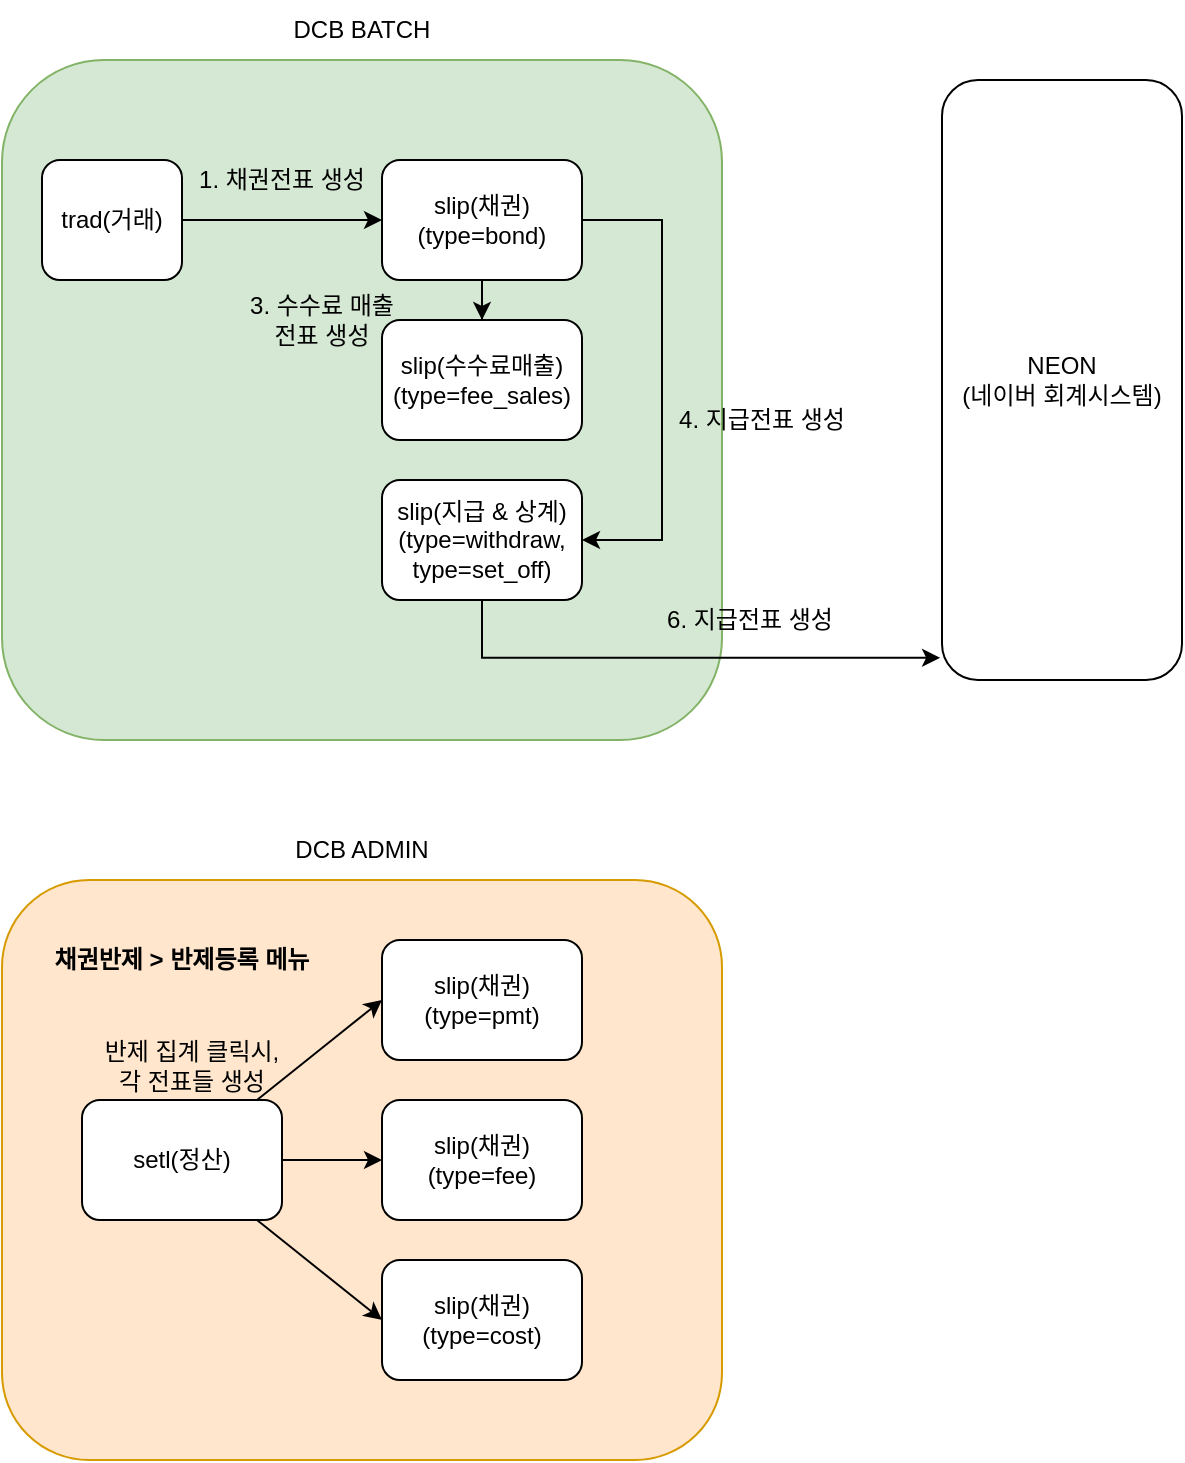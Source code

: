 <mxfile version="20.7.4" type="github">
  <diagram id="rQKMFvDN-5XR97tvGXt8" name="페이지-1">
    <mxGraphModel dx="1148" dy="648" grid="1" gridSize="10" guides="1" tooltips="1" connect="1" arrows="1" fold="1" page="1" pageScale="1" pageWidth="827" pageHeight="1169" math="0" shadow="0">
      <root>
        <mxCell id="0" />
        <mxCell id="1" parent="0" />
        <mxCell id="G-DJe9Chft_Y5kZSpjOI-29" value="" style="rounded=1;whiteSpace=wrap;html=1;fillColor=#d5e8d4;strokeColor=#82b366;" vertex="1" parent="1">
          <mxGeometry x="40" y="70" width="360" height="340" as="geometry" />
        </mxCell>
        <mxCell id="G-DJe9Chft_Y5kZSpjOI-22" style="edgeStyle=none;rounded=0;orthogonalLoop=1;jettySize=auto;html=1;entryX=0;entryY=0.5;entryDx=0;entryDy=0;" edge="1" parent="1" source="G-DJe9Chft_Y5kZSpjOI-18" target="G-DJe9Chft_Y5kZSpjOI-19">
          <mxGeometry relative="1" as="geometry" />
        </mxCell>
        <mxCell id="G-DJe9Chft_Y5kZSpjOI-18" value="trad(거래)" style="rounded=1;whiteSpace=wrap;html=1;" vertex="1" parent="1">
          <mxGeometry x="60" y="120" width="70" height="60" as="geometry" />
        </mxCell>
        <mxCell id="G-DJe9Chft_Y5kZSpjOI-28" style="edgeStyle=orthogonalEdgeStyle;rounded=0;orthogonalLoop=1;jettySize=auto;html=1;entryX=1;entryY=0.5;entryDx=0;entryDy=0;" edge="1" parent="1" source="G-DJe9Chft_Y5kZSpjOI-19" target="G-DJe9Chft_Y5kZSpjOI-21">
          <mxGeometry relative="1" as="geometry">
            <Array as="points">
              <mxPoint x="370" y="150" />
              <mxPoint x="370" y="310" />
            </Array>
          </mxGeometry>
        </mxCell>
        <mxCell id="G-DJe9Chft_Y5kZSpjOI-38" style="edgeStyle=orthogonalEdgeStyle;rounded=0;orthogonalLoop=1;jettySize=auto;html=1;" edge="1" parent="1" source="G-DJe9Chft_Y5kZSpjOI-19" target="G-DJe9Chft_Y5kZSpjOI-20">
          <mxGeometry relative="1" as="geometry" />
        </mxCell>
        <mxCell id="G-DJe9Chft_Y5kZSpjOI-19" value="slip(채권)&lt;br&gt;(type=bond)" style="rounded=1;whiteSpace=wrap;html=1;" vertex="1" parent="1">
          <mxGeometry x="230" y="120" width="100" height="60" as="geometry" />
        </mxCell>
        <mxCell id="G-DJe9Chft_Y5kZSpjOI-20" value="slip(수수료매출)&lt;br&gt;(type=fee_sales)" style="rounded=1;whiteSpace=wrap;html=1;" vertex="1" parent="1">
          <mxGeometry x="230" y="200" width="100" height="60" as="geometry" />
        </mxCell>
        <mxCell id="G-DJe9Chft_Y5kZSpjOI-32" style="edgeStyle=orthogonalEdgeStyle;rounded=0;orthogonalLoop=1;jettySize=auto;html=1;entryX=-0.008;entryY=0.963;entryDx=0;entryDy=0;entryPerimeter=0;" edge="1" parent="1" source="G-DJe9Chft_Y5kZSpjOI-21" target="G-DJe9Chft_Y5kZSpjOI-24">
          <mxGeometry relative="1" as="geometry">
            <Array as="points">
              <mxPoint x="280" y="369" />
            </Array>
          </mxGeometry>
        </mxCell>
        <mxCell id="G-DJe9Chft_Y5kZSpjOI-21" value="slip(지급 &amp;amp; 상계)&lt;br&gt;(type=withdraw,&lt;br&gt;type=set_off)" style="rounded=1;whiteSpace=wrap;html=1;" vertex="1" parent="1">
          <mxGeometry x="230" y="280" width="100" height="60" as="geometry" />
        </mxCell>
        <mxCell id="G-DJe9Chft_Y5kZSpjOI-24" value="NEON&lt;br&gt;(네이버 회계시스템)" style="rounded=1;whiteSpace=wrap;html=1;" vertex="1" parent="1">
          <mxGeometry x="510" y="80" width="120" height="300" as="geometry" />
        </mxCell>
        <mxCell id="G-DJe9Chft_Y5kZSpjOI-30" value="DCB BATCH" style="text;html=1;strokeColor=none;fillColor=none;align=center;verticalAlign=middle;whiteSpace=wrap;rounded=0;" vertex="1" parent="1">
          <mxGeometry x="150" y="40" width="140" height="30" as="geometry" />
        </mxCell>
        <mxCell id="G-DJe9Chft_Y5kZSpjOI-33" value="1. 채권전표 생성" style="text;html=1;strokeColor=none;fillColor=none;align=center;verticalAlign=middle;whiteSpace=wrap;rounded=0;" vertex="1" parent="1">
          <mxGeometry x="130" y="120" width="100" height="20" as="geometry" />
        </mxCell>
        <mxCell id="G-DJe9Chft_Y5kZSpjOI-35" value="4. 지급전표 생성" style="text;html=1;strokeColor=none;fillColor=none;align=center;verticalAlign=middle;whiteSpace=wrap;rounded=0;" vertex="1" parent="1">
          <mxGeometry x="370" y="240" width="100" height="20" as="geometry" />
        </mxCell>
        <mxCell id="G-DJe9Chft_Y5kZSpjOI-36" value="6. 지급전표 생성" style="text;html=1;strokeColor=none;fillColor=none;align=center;verticalAlign=middle;whiteSpace=wrap;rounded=0;" vertex="1" parent="1">
          <mxGeometry x="364" y="340" width="100" height="20" as="geometry" />
        </mxCell>
        <mxCell id="G-DJe9Chft_Y5kZSpjOI-34" value="3. 수수료 매출 &lt;br&gt;전표 생성" style="text;html=1;strokeColor=none;fillColor=none;align=center;verticalAlign=middle;whiteSpace=wrap;rounded=0;" vertex="1" parent="1">
          <mxGeometry x="150" y="190" width="100" height="20" as="geometry" />
        </mxCell>
        <mxCell id="G-DJe9Chft_Y5kZSpjOI-41" value="" style="rounded=1;whiteSpace=wrap;html=1;fillColor=#ffe6cc;strokeColor=#d79b00;" vertex="1" parent="1">
          <mxGeometry x="40" y="480" width="360" height="290" as="geometry" />
        </mxCell>
        <mxCell id="G-DJe9Chft_Y5kZSpjOI-42" value="DCB ADMIN" style="text;html=1;strokeColor=none;fillColor=none;align=center;verticalAlign=middle;whiteSpace=wrap;rounded=0;" vertex="1" parent="1">
          <mxGeometry x="150" y="450" width="140" height="30" as="geometry" />
        </mxCell>
        <mxCell id="G-DJe9Chft_Y5kZSpjOI-43" value="slip(채권)&lt;br&gt;(type=pmt)" style="rounded=1;whiteSpace=wrap;html=1;" vertex="1" parent="1">
          <mxGeometry x="230" y="510" width="100" height="60" as="geometry" />
        </mxCell>
        <mxCell id="G-DJe9Chft_Y5kZSpjOI-44" value="slip(채권)&lt;br&gt;(type=fee)" style="rounded=1;whiteSpace=wrap;html=1;" vertex="1" parent="1">
          <mxGeometry x="230" y="590" width="100" height="60" as="geometry" />
        </mxCell>
        <mxCell id="G-DJe9Chft_Y5kZSpjOI-45" value="slip(채권)&lt;br&gt;(type=cost)" style="rounded=1;whiteSpace=wrap;html=1;" vertex="1" parent="1">
          <mxGeometry x="230" y="670" width="100" height="60" as="geometry" />
        </mxCell>
        <mxCell id="G-DJe9Chft_Y5kZSpjOI-47" style="rounded=0;orthogonalLoop=1;jettySize=auto;html=1;entryX=0;entryY=0.5;entryDx=0;entryDy=0;" edge="1" parent="1" source="G-DJe9Chft_Y5kZSpjOI-46" target="G-DJe9Chft_Y5kZSpjOI-43">
          <mxGeometry relative="1" as="geometry" />
        </mxCell>
        <mxCell id="G-DJe9Chft_Y5kZSpjOI-48" style="edgeStyle=none;rounded=0;orthogonalLoop=1;jettySize=auto;html=1;entryX=0;entryY=0.5;entryDx=0;entryDy=0;" edge="1" parent="1" source="G-DJe9Chft_Y5kZSpjOI-46" target="G-DJe9Chft_Y5kZSpjOI-44">
          <mxGeometry relative="1" as="geometry" />
        </mxCell>
        <mxCell id="G-DJe9Chft_Y5kZSpjOI-49" style="edgeStyle=none;rounded=0;orthogonalLoop=1;jettySize=auto;html=1;entryX=0;entryY=0.5;entryDx=0;entryDy=0;" edge="1" parent="1" source="G-DJe9Chft_Y5kZSpjOI-46" target="G-DJe9Chft_Y5kZSpjOI-45">
          <mxGeometry relative="1" as="geometry" />
        </mxCell>
        <mxCell id="G-DJe9Chft_Y5kZSpjOI-46" value="setl(정산)" style="rounded=1;whiteSpace=wrap;html=1;" vertex="1" parent="1">
          <mxGeometry x="80" y="590" width="100" height="60" as="geometry" />
        </mxCell>
        <mxCell id="G-DJe9Chft_Y5kZSpjOI-50" value="채권반제 &amp;gt; 반제등록 메뉴" style="text;html=1;strokeColor=none;fillColor=none;align=center;verticalAlign=middle;whiteSpace=wrap;rounded=0;fontStyle=1" vertex="1" parent="1">
          <mxGeometry x="65" y="510" width="130" height="20" as="geometry" />
        </mxCell>
        <mxCell id="G-DJe9Chft_Y5kZSpjOI-51" value="&lt;span style=&quot;font-weight: normal;&quot;&gt;반제 집계 클릭시,&lt;br&gt;각 전표들 생성&lt;/span&gt;" style="text;html=1;strokeColor=none;fillColor=none;align=center;verticalAlign=middle;whiteSpace=wrap;rounded=0;fontStyle=1" vertex="1" parent="1">
          <mxGeometry x="90" y="565" width="90" height="15" as="geometry" />
        </mxCell>
      </root>
    </mxGraphModel>
  </diagram>
</mxfile>
